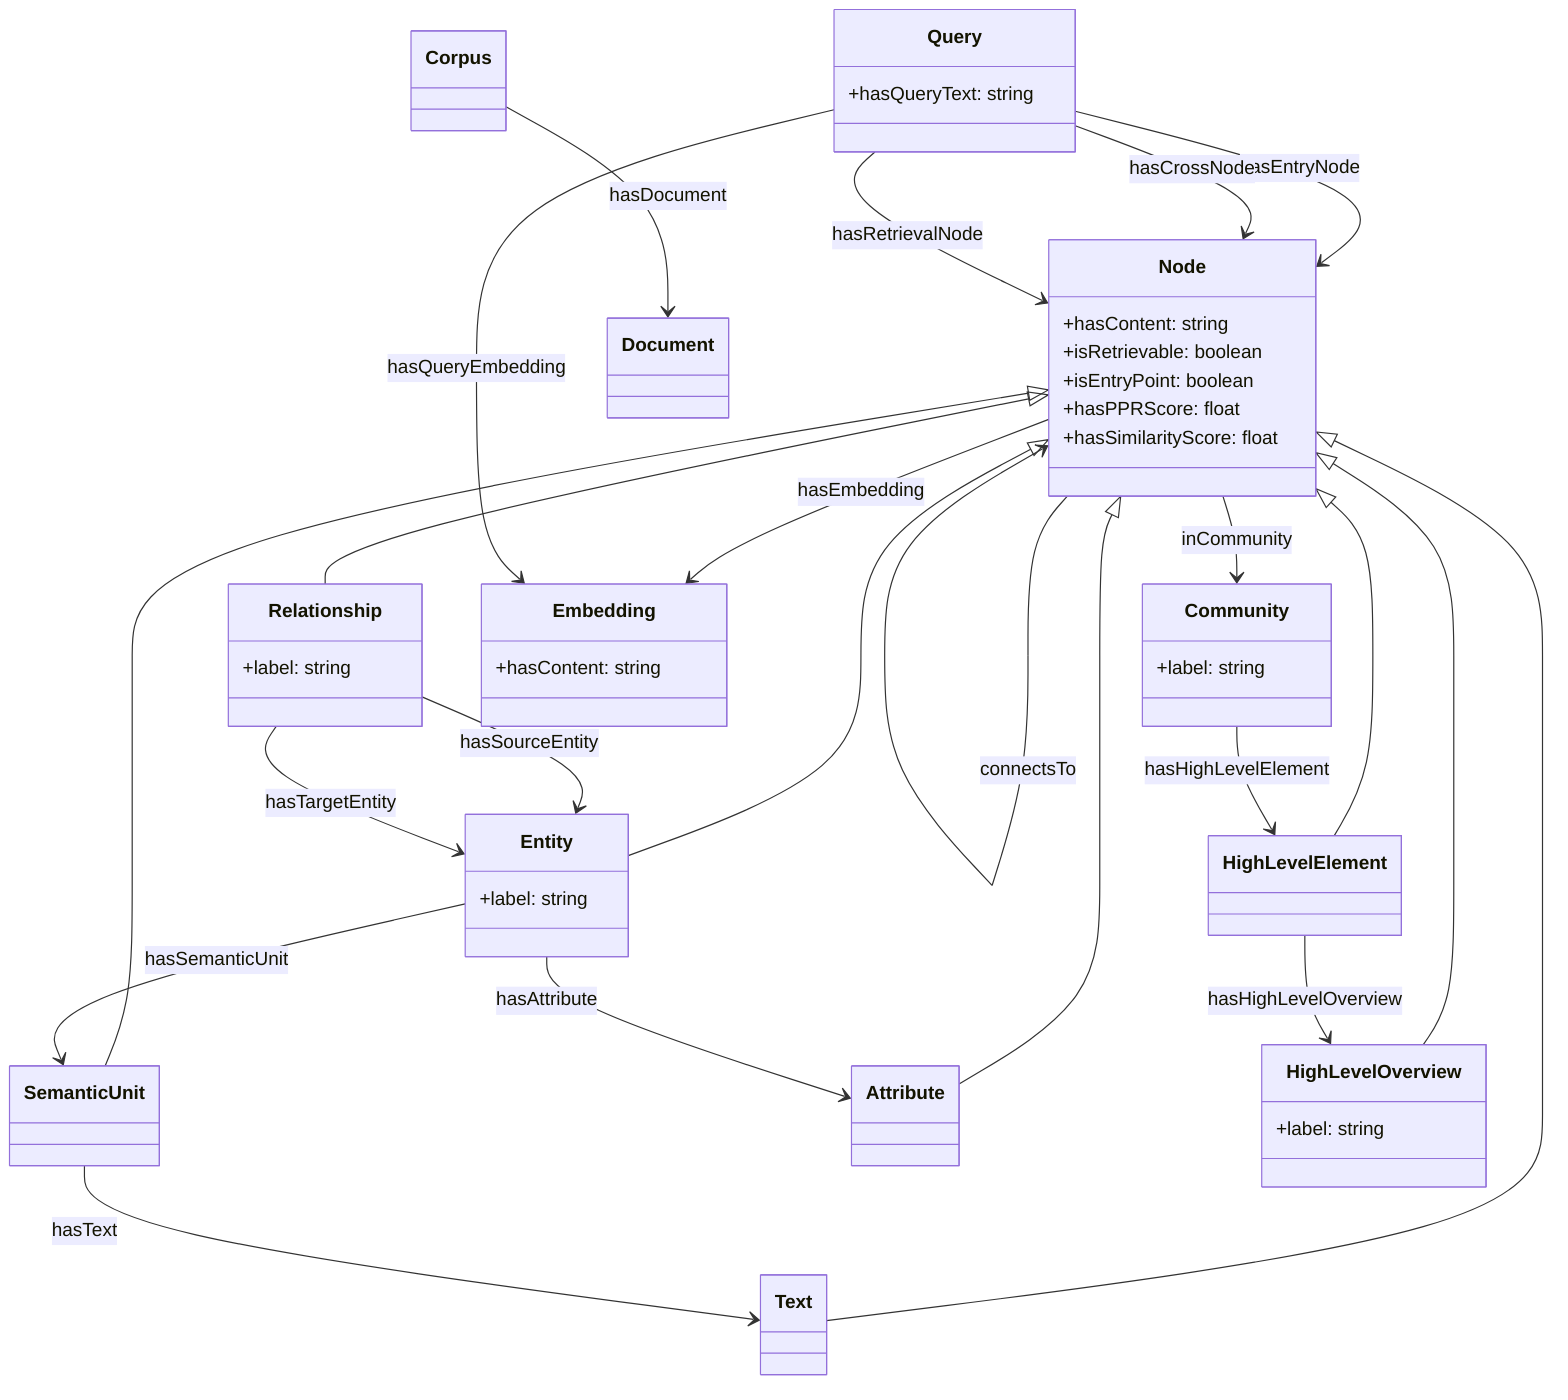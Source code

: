 classDiagram
    class Node {
        +hasContent: string
        +isRetrievable: boolean
        +isEntryPoint: boolean
        +hasPPRScore: float
        +hasSimilarityScore: float
    }
    
    class Entity {
        +label: string
    }
    
    class Relationship {
        +label: string
    }
    
    class SemanticUnit {
    }
    
    class Attribute {
    }
    
    class HighLevelElement {
    }
    
    class HighLevelOverview {
        +label: string
    }
    
    class Text {
    }
    
    class Community {
        +label: string
    }
    
    class Embedding {
        +hasContent: string
    }
    
    class Document {
    }
    
    class Corpus {
    }
    
    class Query {
        +hasQueryText: string
    }
    
    %% Class hierarchy
    Node <|-- Entity
    Node <|-- Relationship
    Node <|-- SemanticUnit
    Node <|-- Attribute
    Node <|-- HighLevelElement
    Node <|-- HighLevelOverview
    Node <|-- Text
    
    %% Relationships
    Entity --> SemanticUnit : hasSemanticUnit
    Entity --> Attribute : hasAttribute
    Relationship --> Entity : hasSourceEntity
    Relationship --> Entity : hasTargetEntity
    SemanticUnit --> Text : hasText
    HighLevelElement --> HighLevelOverview : hasHighLevelOverview
    Community --> HighLevelElement : hasHighLevelElement
    Node --> Community : inCommunity
    Node --> Embedding : hasEmbedding
    Corpus --> Document : hasDocument
    Node --> Node : connectsTo
    Query --> Node : hasEntryNode
    Query --> Node : hasCrossNode
    Query --> Node : hasRetrievalNode
    Query --> Embedding : hasQueryEmbedding